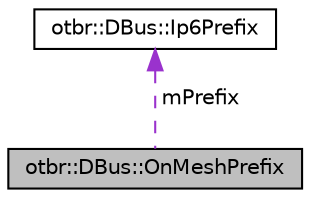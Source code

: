 digraph "otbr::DBus::OnMeshPrefix"
{
  edge [fontname="Helvetica",fontsize="10",labelfontname="Helvetica",labelfontsize="10"];
  node [fontname="Helvetica",fontsize="10",shape=record];
  Node1 [label="otbr::DBus::OnMeshPrefix",height=0.2,width=0.4,color="black", fillcolor="grey75", style="filled", fontcolor="black"];
  Node2 -> Node1 [dir="back",color="darkorchid3",fontsize="10",style="dashed",label=" mPrefix" ,fontname="Helvetica"];
  Node2 [label="otbr::DBus::Ip6Prefix",height=0.2,width=0.4,color="black", fillcolor="white", style="filled",URL="$da/d56/structotbr_1_1DBus_1_1Ip6Prefix.html"];
}
